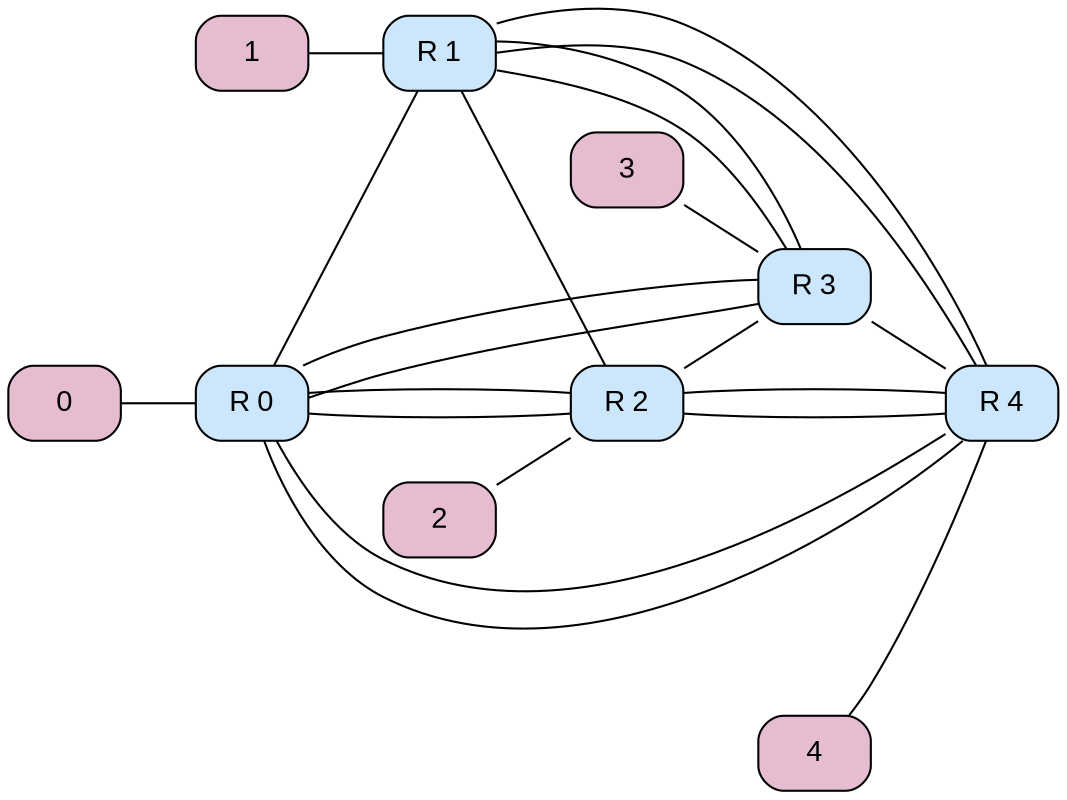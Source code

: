graph G {
rankdir=LR;
"system.caches.network.routers0" [shape=Mrecord, label="R 0", style="rounded, filled", color="#000000", fillcolor="#cce6fc", fontname=Arial, fontsize=14, fontcolor="#000000"];
"system.caches.network.routers1" [shape=Mrecord, label="R 1", style="rounded, filled", color="#000000", fillcolor="#cce6fc", fontname=Arial, fontsize=14, fontcolor="#000000"];
"system.caches.network.routers2" [shape=Mrecord, label="R 2", style="rounded, filled", color="#000000", fillcolor="#cce6fc", fontname=Arial, fontsize=14, fontcolor="#000000"];
"system.caches.network.routers3" [shape=Mrecord, label="R 3", style="rounded, filled", color="#000000", fillcolor="#cce6fc", fontname=Arial, fontsize=14, fontcolor="#000000"];
"system.caches.network.routers4" [shape=Mrecord, label="R 4", style="rounded, filled", color="#000000", fillcolor="#cce6fc", fontname=Arial, fontsize=14, fontcolor="#000000"];
"system.caches.network.routers0" -- "system.caches.network.routers1";
"system.caches.network.routers0" -- "system.caches.network.routers2";
"system.caches.network.routers0" -- "system.caches.network.routers3";
"system.caches.network.routers0" -- "system.caches.network.routers4";
"system.caches.network.routers1" -- "system.caches.network.routers2";
"system.caches.network.routers1" -- "system.caches.network.routers3";
"system.caches.network.routers1" -- "system.caches.network.routers4";
"system.caches.network.routers2" -- "system.caches.network.routers0";
"system.caches.network.routers2" -- "system.caches.network.routers3";
"system.caches.network.routers2" -- "system.caches.network.routers4";
"system.caches.network.routers3" -- "system.caches.network.routers0";
"system.caches.network.routers3" -- "system.caches.network.routers1";
"system.caches.network.routers3" -- "system.caches.network.routers4";
"system.caches.network.routers4" -- "system.caches.network.routers0";
"system.caches.network.routers4" -- "system.caches.network.routers1";
"system.caches.network.routers4" -- "system.caches.network.routers2";
"system.caches.controllers0" [shape=Mrecord, label=0, style="rounded, filled", color="#000000", fillcolor="#e5bcd0", fontname=Arial, fontsize=14, fontcolor="#000000"];
"system.caches.controllers0" -- "system.caches.network.routers0";
"system.caches.controllers1" [shape=Mrecord, label=1, style="rounded, filled", color="#000000", fillcolor="#e5bcd0", fontname=Arial, fontsize=14, fontcolor="#000000"];
"system.caches.controllers1" -- "system.caches.network.routers1";
"system.caches.controllers2" [shape=Mrecord, label=2, style="rounded, filled", color="#000000", fillcolor="#e5bcd0", fontname=Arial, fontsize=14, fontcolor="#000000"];
"system.caches.controllers2" -- "system.caches.network.routers2";
"system.caches.controllers3" [shape=Mrecord, label=3, style="rounded, filled", color="#000000", fillcolor="#e5bcd0", fontname=Arial, fontsize=14, fontcolor="#000000"];
"system.caches.controllers3" -- "system.caches.network.routers3";
"system.caches.controllers4" [shape=Mrecord, label=4, style="rounded, filled", color="#000000", fillcolor="#e5bcd0", fontname=Arial, fontsize=14, fontcolor="#000000"];
"system.caches.controllers4" -- "system.caches.network.routers4";
}
